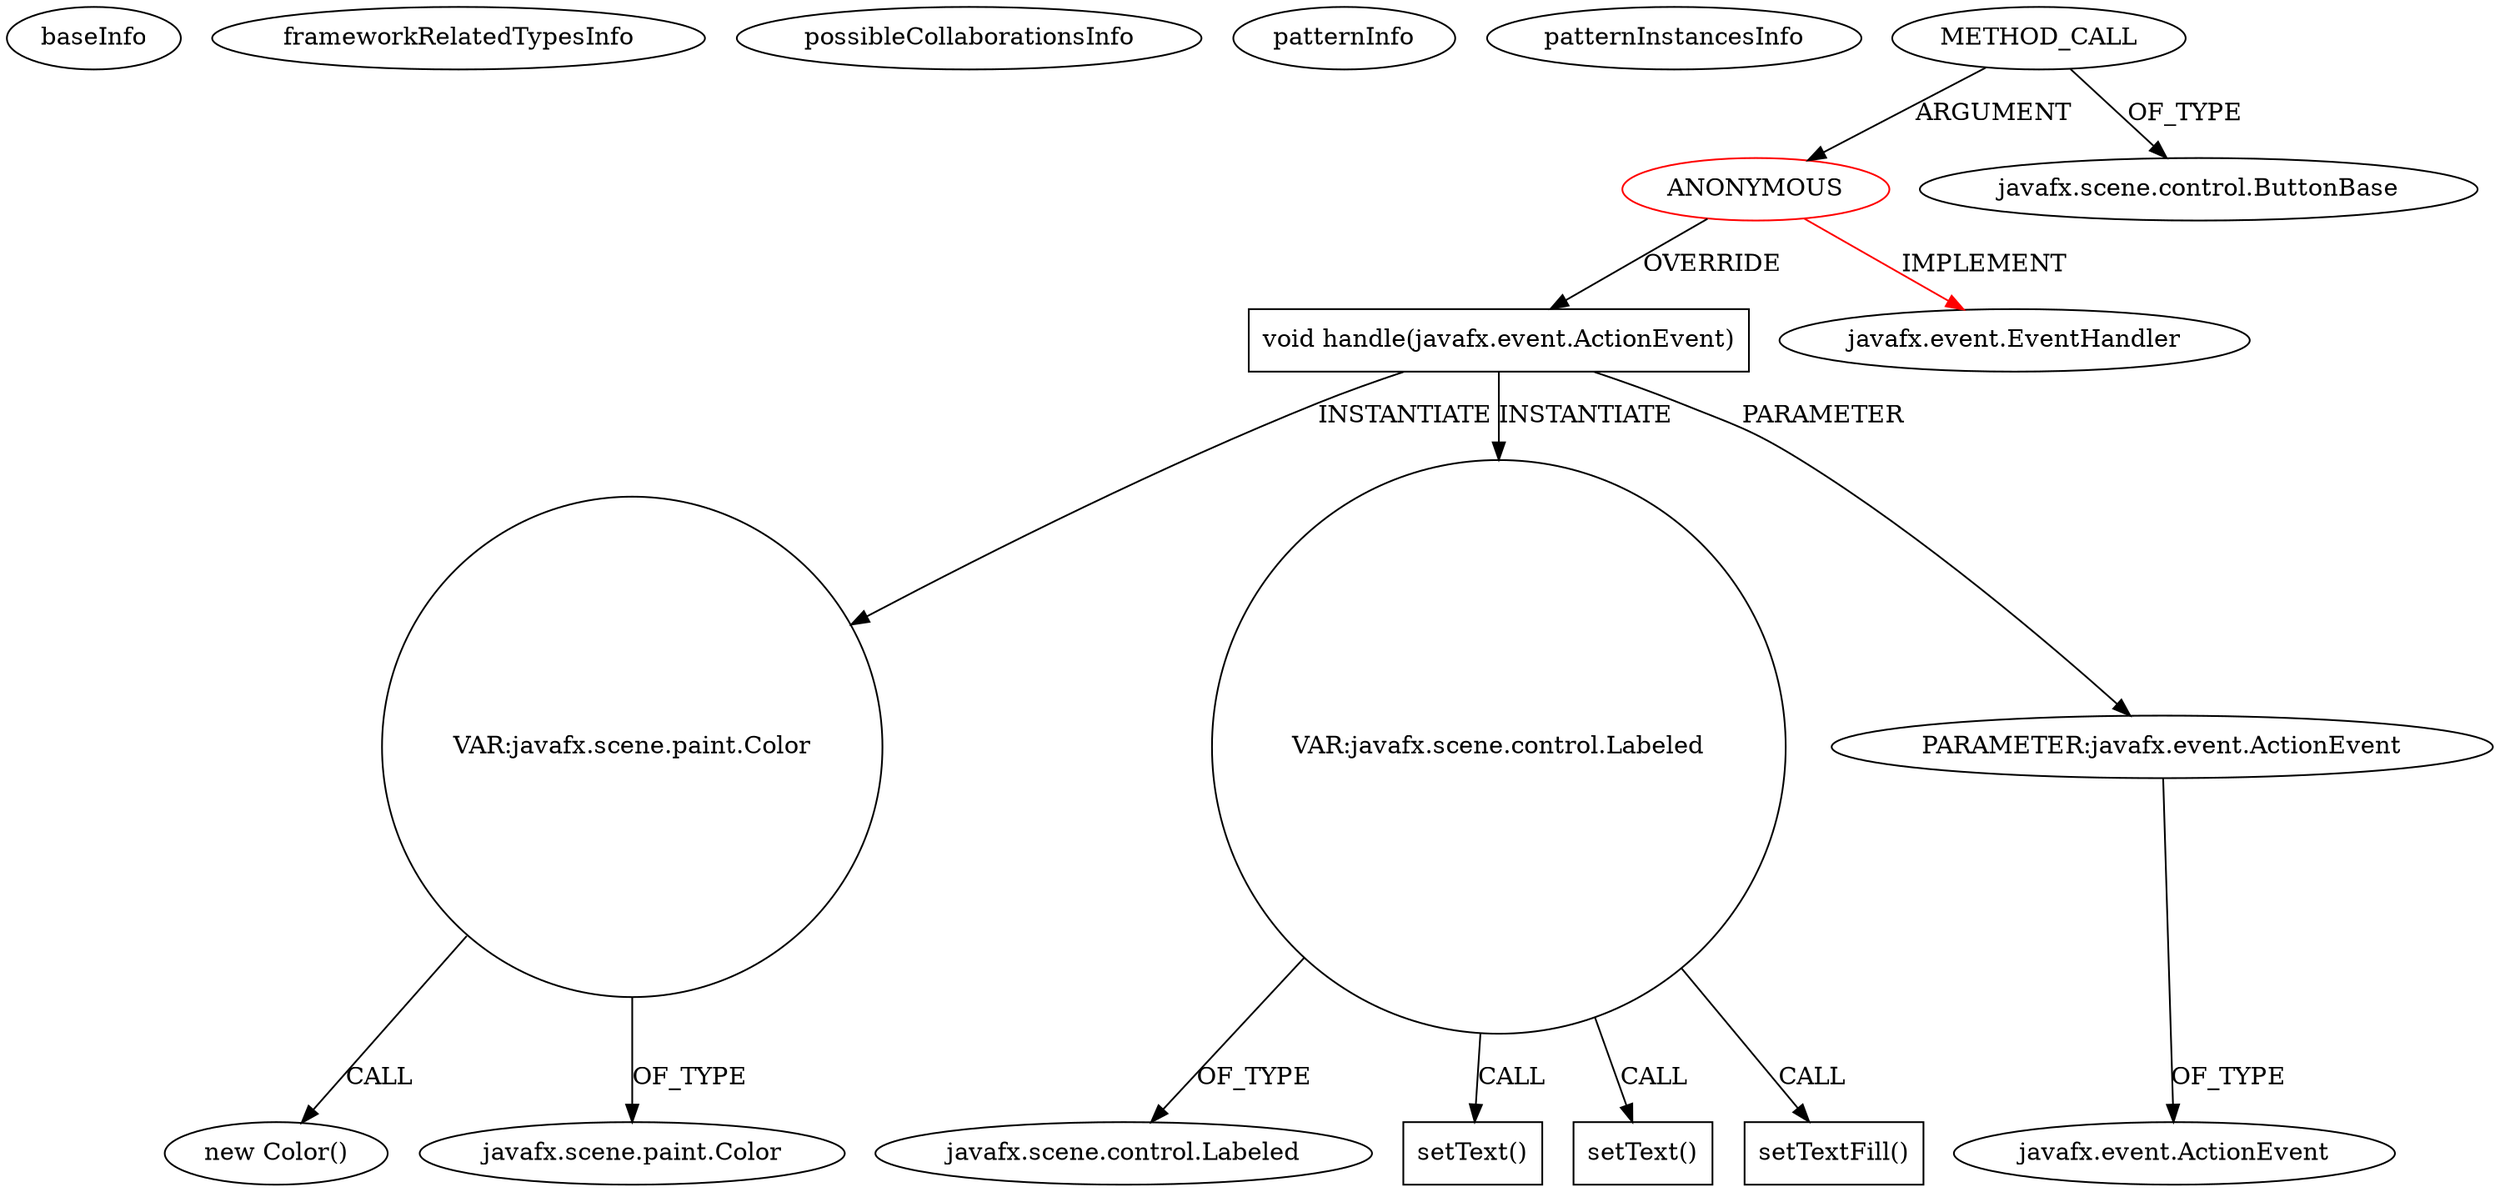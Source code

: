 digraph {
baseInfo[graphId=4102,category="pattern",isAnonymous=true,possibleRelation=false]
frameworkRelatedTypesInfo[0="javafx.event.EventHandler"]
possibleCollaborationsInfo[]
patternInfo[frequency=2.0,patternRootClient=0]
patternInstancesInfo[0="LukasBuchert-Stockmarketprediction_ANFIS~/LukasBuchert-Stockmarketprediction_ANFIS/Stockmarketprediction_ANFIS-master/StockMarketPrediction/src/gui/MainApplication.java~void start(javafx.stage.Stage)~825"]
14[label="new Color()",vertexType="CONSTRUCTOR_CALL",isFrameworkType=false]
15[label="VAR:javafx.scene.paint.Color",vertexType="VARIABLE_EXPRESION",isFrameworkType=false,shape=circle]
16[label="javafx.scene.paint.Color",vertexType="FRAMEWORK_CLASS_TYPE",isFrameworkType=false]
4[label="void handle(javafx.event.ActionEvent)",vertexType="OVERRIDING_METHOD_DECLARATION",isFrameworkType=false,shape=box]
0[label="ANONYMOUS",vertexType="ROOT_ANONYMOUS_DECLARATION",isFrameworkType=false,color=red]
2[label="METHOD_CALL",vertexType="OUTSIDE_CALL",isFrameworkType=false]
3[label="javafx.scene.control.ButtonBase",vertexType="FRAMEWORK_CLASS_TYPE",isFrameworkType=false]
1[label="javafx.event.EventHandler",vertexType="FRAMEWORK_INTERFACE_TYPE",isFrameworkType=false]
7[label="VAR:javafx.scene.control.Labeled",vertexType="VARIABLE_EXPRESION",isFrameworkType=false,shape=circle]
9[label="javafx.scene.control.Labeled",vertexType="FRAMEWORK_CLASS_TYPE",isFrameworkType=false]
8[label="setText()",vertexType="INSIDE_CALL",isFrameworkType=false,shape=box]
11[label="setText()",vertexType="INSIDE_CALL",isFrameworkType=false,shape=box]
13[label="setTextFill()",vertexType="INSIDE_CALL",isFrameworkType=false,shape=box]
5[label="PARAMETER:javafx.event.ActionEvent",vertexType="PARAMETER_DECLARATION",isFrameworkType=false]
6[label="javafx.event.ActionEvent",vertexType="FRAMEWORK_CLASS_TYPE",isFrameworkType=false]
4->7[label="INSTANTIATE"]
0->4[label="OVERRIDE"]
0->1[label="IMPLEMENT",color=red]
7->13[label="CALL"]
2->0[label="ARGUMENT"]
2->3[label="OF_TYPE"]
7->9[label="OF_TYPE"]
4->5[label="PARAMETER"]
7->8[label="CALL"]
15->14[label="CALL"]
7->11[label="CALL"]
4->15[label="INSTANTIATE"]
5->6[label="OF_TYPE"]
15->16[label="OF_TYPE"]
}
